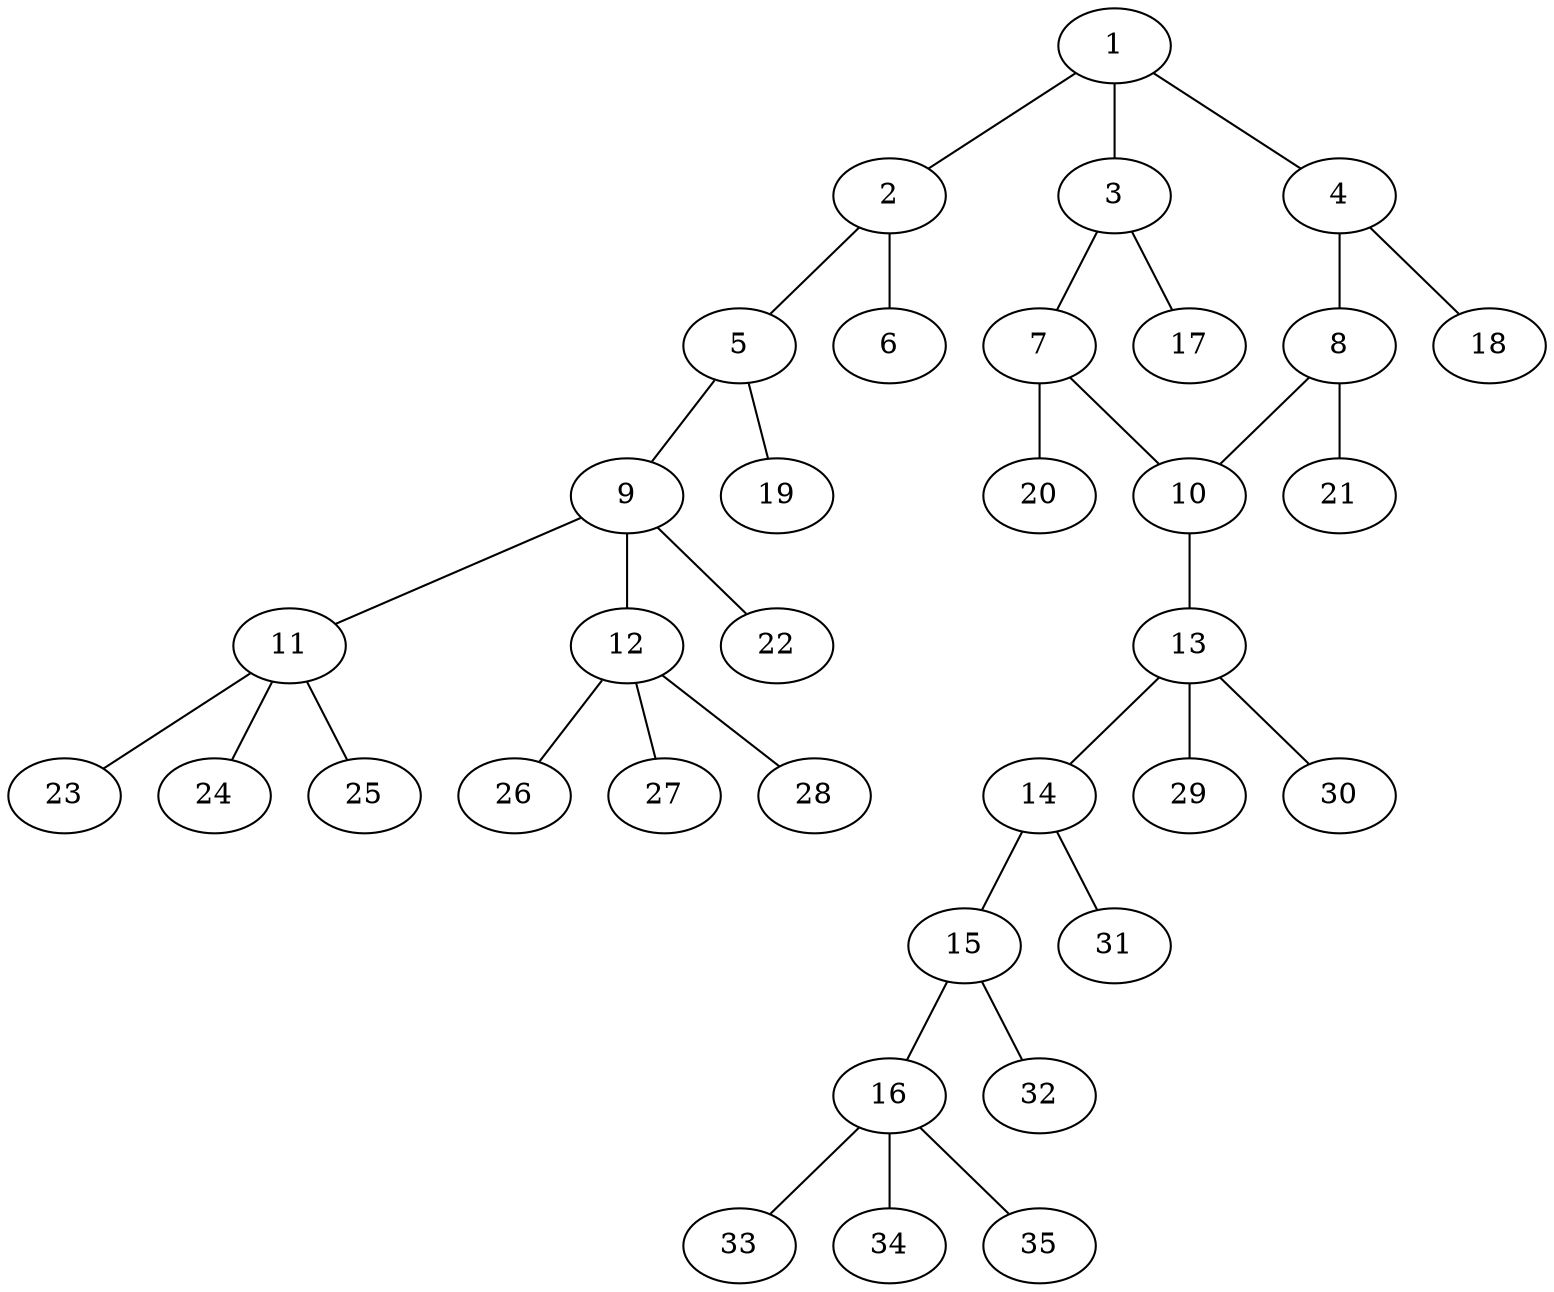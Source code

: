 graph molecule_3375 {
	1	 [chem=C];
	2	 [chem=C];
	1 -- 2	 [valence=1];
	3	 [chem=C];
	1 -- 3	 [valence=1];
	4	 [chem=C];
	1 -- 4	 [valence=2];
	5	 [chem=N];
	2 -- 5	 [valence=1];
	6	 [chem=O];
	2 -- 6	 [valence=2];
	7	 [chem=C];
	3 -- 7	 [valence=2];
	17	 [chem=H];
	3 -- 17	 [valence=1];
	8	 [chem=C];
	4 -- 8	 [valence=1];
	18	 [chem=H];
	4 -- 18	 [valence=1];
	9	 [chem=C];
	5 -- 9	 [valence=1];
	19	 [chem=H];
	5 -- 19	 [valence=1];
	10	 [chem=C];
	7 -- 10	 [valence=1];
	20	 [chem=H];
	7 -- 20	 [valence=1];
	8 -- 10	 [valence=2];
	21	 [chem=H];
	8 -- 21	 [valence=1];
	11	 [chem=C];
	9 -- 11	 [valence=1];
	12	 [chem=C];
	9 -- 12	 [valence=1];
	22	 [chem=H];
	9 -- 22	 [valence=1];
	13	 [chem=C];
	10 -- 13	 [valence=1];
	23	 [chem=H];
	11 -- 23	 [valence=1];
	24	 [chem=H];
	11 -- 24	 [valence=1];
	25	 [chem=H];
	11 -- 25	 [valence=1];
	26	 [chem=H];
	12 -- 26	 [valence=1];
	27	 [chem=H];
	12 -- 27	 [valence=1];
	28	 [chem=H];
	12 -- 28	 [valence=1];
	14	 [chem=N];
	13 -- 14	 [valence=1];
	29	 [chem=H];
	13 -- 29	 [valence=1];
	30	 [chem=H];
	13 -- 30	 [valence=1];
	15	 [chem=N];
	14 -- 15	 [valence=1];
	31	 [chem=H];
	14 -- 31	 [valence=1];
	16	 [chem=C];
	15 -- 16	 [valence=1];
	32	 [chem=H];
	15 -- 32	 [valence=1];
	33	 [chem=H];
	16 -- 33	 [valence=1];
	34	 [chem=H];
	16 -- 34	 [valence=1];
	35	 [chem=H];
	16 -- 35	 [valence=1];
}
